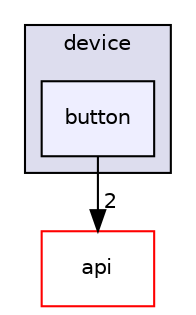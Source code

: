digraph "include/okapi/impl/device/button" {
  compound=true
  node [ fontsize="10", fontname="Helvetica"];
  edge [ labelfontsize="10", labelfontname="Helvetica"];
  subgraph clusterdir_cbfaa812b5a187f9f977bd73c61fc8cb {
    graph [ bgcolor="#ddddee", pencolor="black", label="device" fontname="Helvetica", fontsize="10", URL="dir_cbfaa812b5a187f9f977bd73c61fc8cb.html"]
  dir_85d559afbfcbdf6c84d9787c61f5a05a [shape=box, label="button", style="filled", fillcolor="#eeeeff", pencolor="black", URL="dir_85d559afbfcbdf6c84d9787c61f5a05a.html"];
  }
  dir_63ebd08b8cf71fd366bf0de4231ab7e6 [shape=box label="api" fillcolor="white" style="filled" color="red" URL="dir_63ebd08b8cf71fd366bf0de4231ab7e6.html"];
  dir_85d559afbfcbdf6c84d9787c61f5a05a->dir_63ebd08b8cf71fd366bf0de4231ab7e6 [headlabel="2", labeldistance=1.5 headhref="dir_000035_000011.html"];
}
